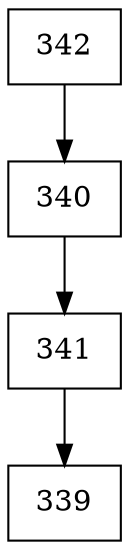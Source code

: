 digraph G {
  node [shape=record];
  node0 [label="{342}"];
  node0 -> node1;
  node1 [label="{340}"];
  node1 -> node2;
  node2 [label="{341}"];
  node2 -> node3;
  node3 [label="{339}"];
}
